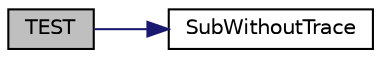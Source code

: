 digraph "TEST"
{
  edge [fontname="Helvetica",fontsize="10",labelfontname="Helvetica",labelfontsize="10"];
  node [fontname="Helvetica",fontsize="10",shape=record];
  rankdir="LR";
  Node219 [label="TEST",height=0.2,width=0.4,color="black", fillcolor="grey75", style="filled", fontcolor="black"];
  Node219 -> Node220 [color="midnightblue",fontsize="10",style="solid",fontname="Helvetica"];
  Node220 [label="SubWithoutTrace",height=0.2,width=0.4,color="black", fillcolor="white", style="filled",URL="$de/db0/gtest__output__test___8cc.html#a7e222b468bbde7215ce826f10993e746"];
}
